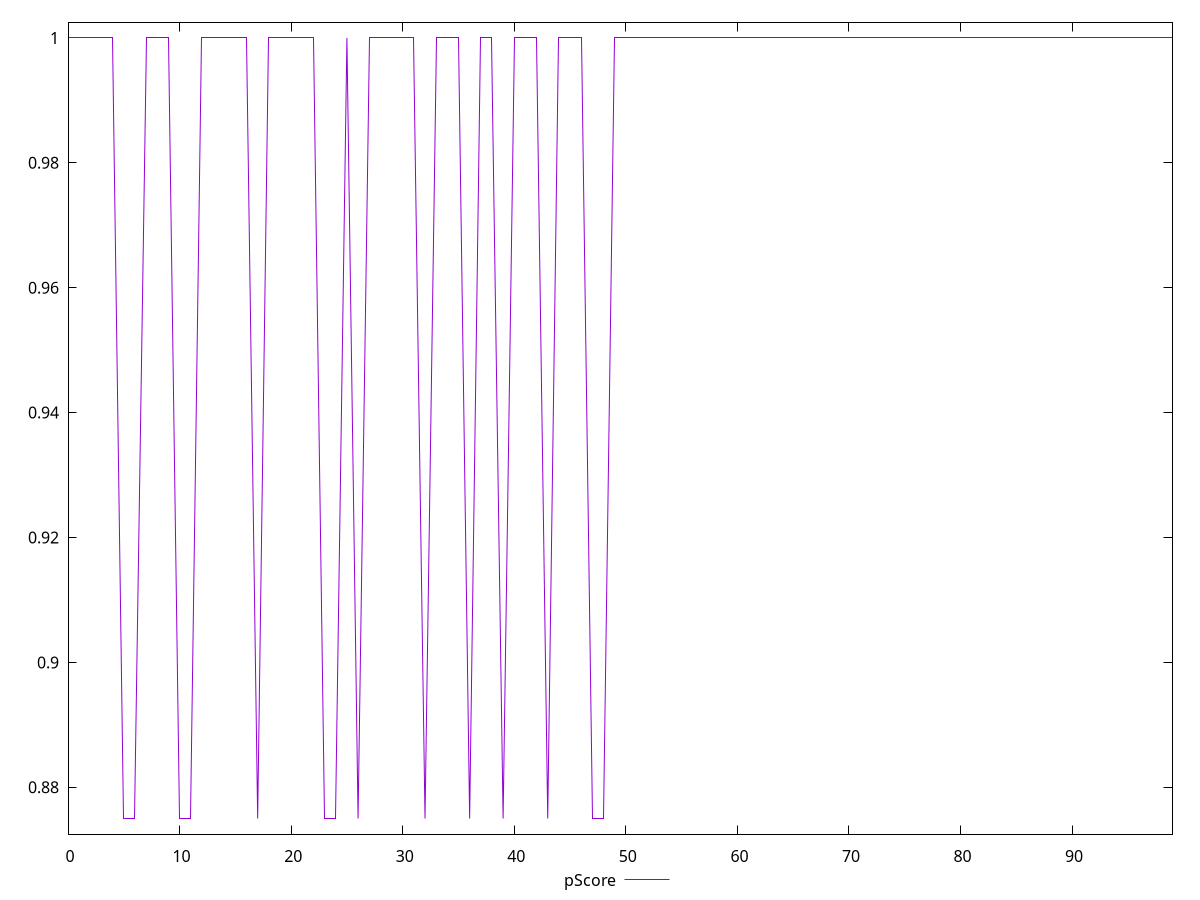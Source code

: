 reset

$pScore <<EOF
0 1
1 1
2 1
3 1
4 1
5 0.875
6 0.875
7 1
8 1
9 1
10 0.875
11 0.875
12 1
13 1
14 1
15 1
16 1
17 0.875
18 1
19 1
20 1
21 1
22 1
23 0.875
24 0.875
25 1
26 0.875
27 1
28 1
29 1
30 1
31 1
32 0.875
33 1
34 1
35 1
36 0.875
37 1
38 1
39 0.875
40 1
41 1
42 1
43 0.875
44 1
45 1
46 1
47 0.875
48 0.875
49 1
50 1
51 1
52 1
53 1
54 1
55 1
56 1
57 1
58 1
59 1
60 1
61 1
62 1
63 1
64 1
65 1
66 1
67 1
68 1
69 1
70 1
71 1
72 1
73 1
74 1
75 1
76 1
77 1
78 1
79 1
80 1
81 1
82 1
83 1
84 1
85 1
86 1
87 1
88 1
89 1
90 1
91 1
92 1
93 1
94 1
95 1
96 1
97 1
98 1
99 1
EOF

set key outside below
set xrange [0:99]
set yrange [0.8725:1.0025]
set trange [0.8725:1.0025]
set terminal svg size 640, 500 enhanced background rgb 'white'
set output "report_00018_2021-02-10T15-25-16.877Z/unminified-css/samples/pages+cached/pScore/values.svg"

plot $pScore title "pScore" with line

reset
